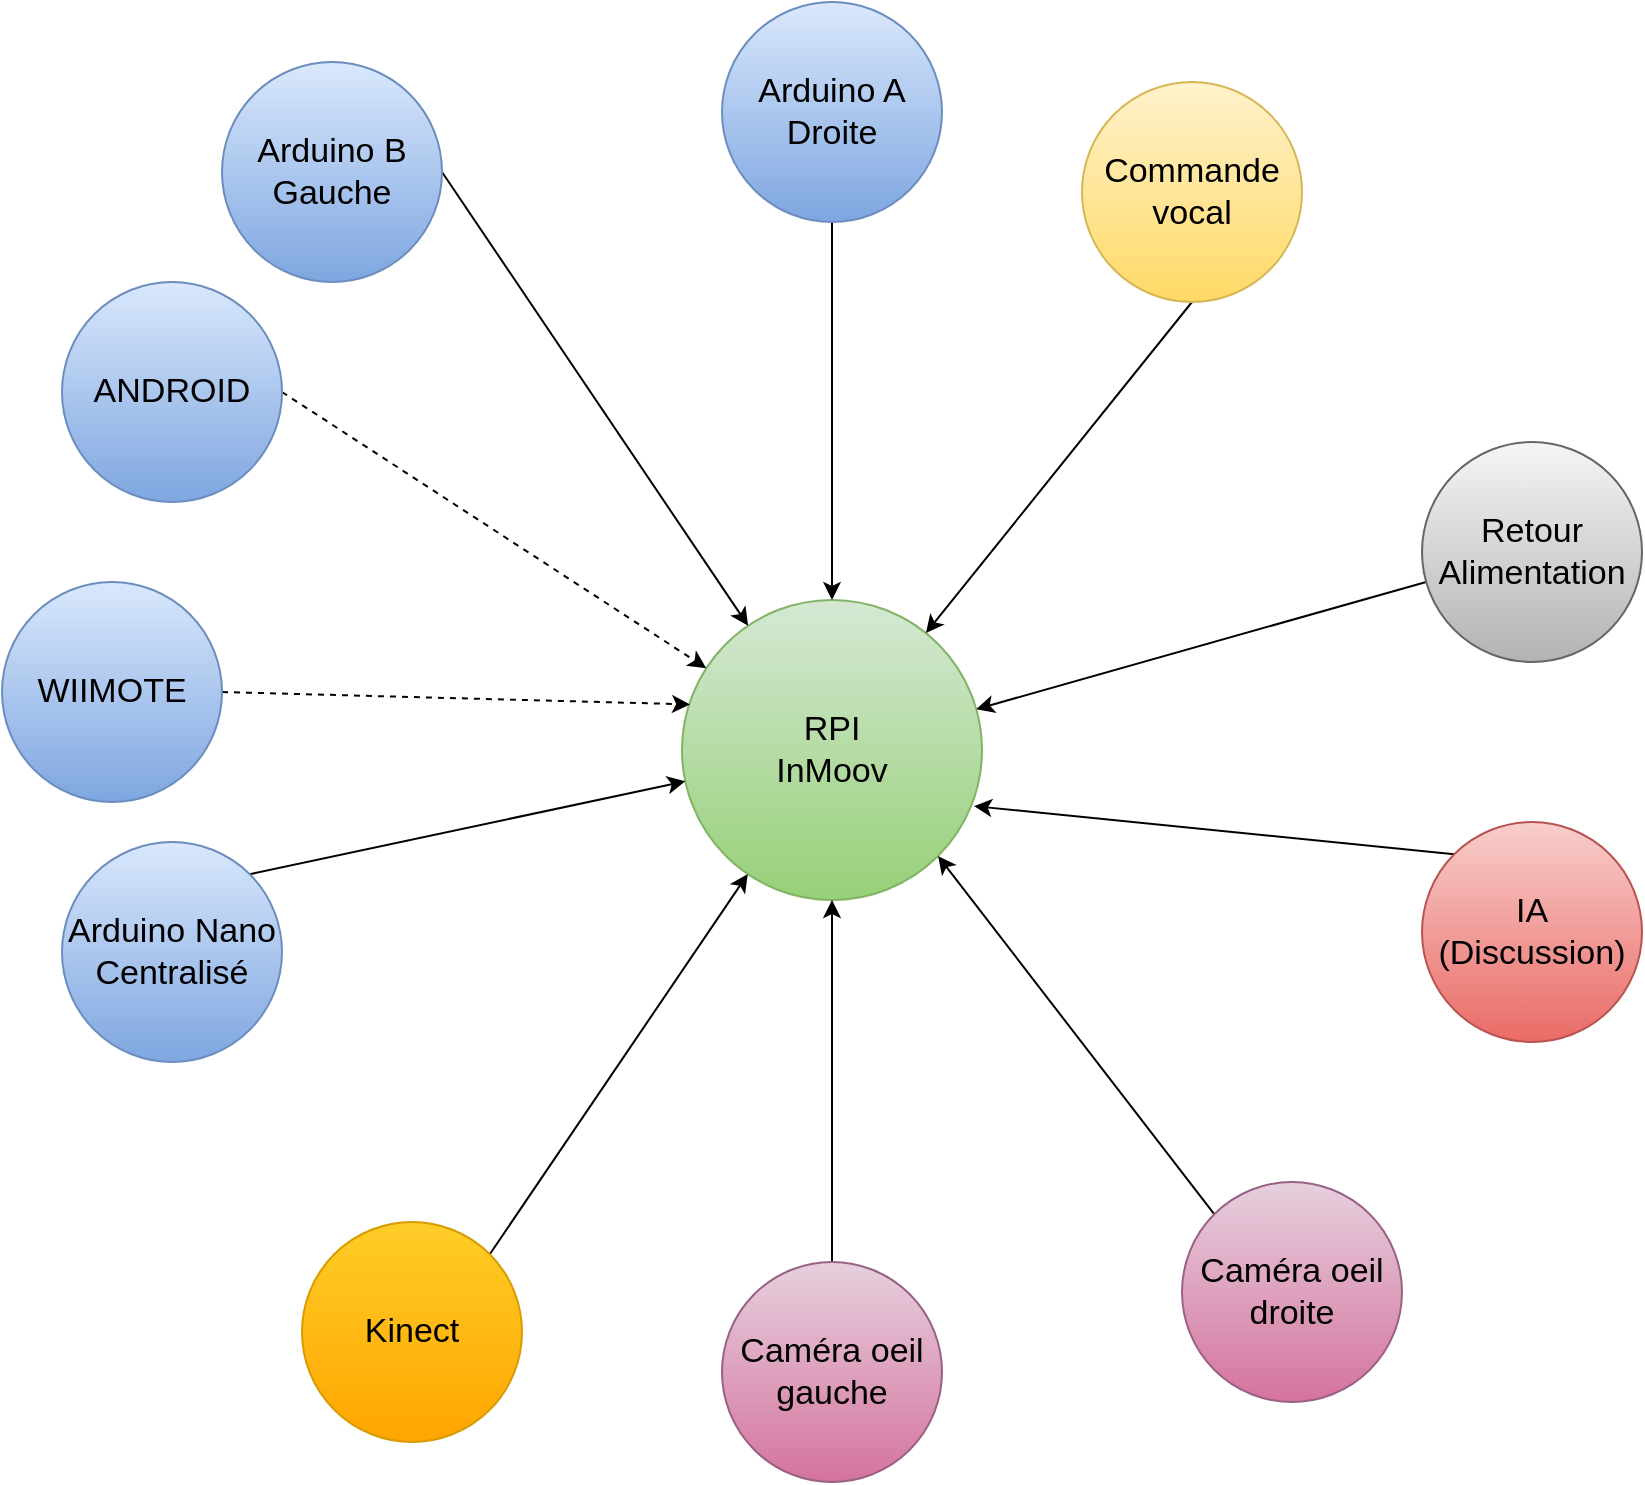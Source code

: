 <mxfile version="20.2.3" type="device" pages="4"><diagram id="ibZxHs7ojBc4s_Qjthed" name="Schéma système"><mxGraphModel dx="1038" dy="649" grid="1" gridSize="10" guides="1" tooltips="1" connect="1" arrows="1" fold="1" page="1" pageScale="1" pageWidth="1169" pageHeight="827" math="0" shadow="0"><root><mxCell id="0"/><mxCell id="1" parent="0"/><mxCell id="Upqaq3lw0--DMwWXilUe-1" value="&lt;font style=&quot;font-size: 17px&quot;&gt;RPI &lt;br&gt;InMoov&lt;/font&gt;" style="ellipse;whiteSpace=wrap;html=1;aspect=fixed;flipH=1;fillColor=#d5e8d4;strokeColor=#82b366;gradientColor=#97d077;" parent="1" vertex="1"><mxGeometry x="510" y="339" width="150" height="150" as="geometry"/></mxCell><mxCell id="Upqaq3lw0--DMwWXilUe-16" style="edgeStyle=none;rounded=0;orthogonalLoop=1;jettySize=auto;html=1;exitX=1;exitY=0;exitDx=0;exitDy=0;fontSize=17;" parent="1" source="Upqaq3lw0--DMwWXilUe-4" target="Upqaq3lw0--DMwWXilUe-1" edge="1"><mxGeometry relative="1" as="geometry"/></mxCell><mxCell id="Upqaq3lw0--DMwWXilUe-4" value="Arduino Nano&lt;br&gt;Centralisé" style="ellipse;whiteSpace=wrap;html=1;aspect=fixed;fontSize=17;fillColor=#dae8fc;gradientColor=#7ea6e0;strokeColor=#6c8ebf;" parent="1" vertex="1"><mxGeometry x="200" y="460" width="110" height="110" as="geometry"/></mxCell><mxCell id="Upqaq3lw0--DMwWXilUe-18" style="edgeStyle=none;rounded=0;orthogonalLoop=1;jettySize=auto;html=1;exitX=0.5;exitY=1;exitDx=0;exitDy=0;fontSize=17;" parent="1" source="Upqaq3lw0--DMwWXilUe-5" target="Upqaq3lw0--DMwWXilUe-1" edge="1"><mxGeometry relative="1" as="geometry"/></mxCell><mxCell id="Upqaq3lw0--DMwWXilUe-5" value="Arduino A&lt;br&gt;Droite" style="ellipse;whiteSpace=wrap;html=1;aspect=fixed;fontSize=17;fillColor=#dae8fc;gradientColor=#7ea6e0;strokeColor=#6c8ebf;" parent="1" vertex="1"><mxGeometry x="530" y="40" width="110" height="110" as="geometry"/></mxCell><mxCell id="Upqaq3lw0--DMwWXilUe-17" style="edgeStyle=none;rounded=0;orthogonalLoop=1;jettySize=auto;html=1;exitX=1;exitY=0.5;exitDx=0;exitDy=0;fontSize=17;" parent="1" source="Upqaq3lw0--DMwWXilUe-6" target="Upqaq3lw0--DMwWXilUe-1" edge="1"><mxGeometry relative="1" as="geometry"/></mxCell><mxCell id="Upqaq3lw0--DMwWXilUe-6" value="Arduino B&lt;br&gt;Gauche" style="ellipse;whiteSpace=wrap;html=1;aspect=fixed;fontSize=17;fillColor=#dae8fc;gradientColor=#7ea6e0;strokeColor=#6c8ebf;" parent="1" vertex="1"><mxGeometry x="280" y="70" width="110" height="110" as="geometry"/></mxCell><mxCell id="Upqaq3lw0--DMwWXilUe-15" style="edgeStyle=none;rounded=0;orthogonalLoop=1;jettySize=auto;html=1;exitX=1;exitY=0;exitDx=0;exitDy=0;fontSize=17;" parent="1" source="Upqaq3lw0--DMwWXilUe-7" target="Upqaq3lw0--DMwWXilUe-1" edge="1"><mxGeometry relative="1" as="geometry"/></mxCell><mxCell id="Upqaq3lw0--DMwWXilUe-7" value="Kinect" style="ellipse;whiteSpace=wrap;html=1;aspect=fixed;fontSize=17;fillColor=#ffcd28;gradientColor=#ffa500;strokeColor=#d79b00;" parent="1" vertex="1"><mxGeometry x="320" y="650" width="110" height="110" as="geometry"/></mxCell><mxCell id="Upqaq3lw0--DMwWXilUe-14" style="edgeStyle=none;rounded=0;orthogonalLoop=1;jettySize=auto;html=1;exitX=0.5;exitY=0;exitDx=0;exitDy=0;entryX=0.5;entryY=1;entryDx=0;entryDy=0;fontSize=17;" parent="1" source="Upqaq3lw0--DMwWXilUe-8" target="Upqaq3lw0--DMwWXilUe-1" edge="1"><mxGeometry relative="1" as="geometry"/></mxCell><mxCell id="Upqaq3lw0--DMwWXilUe-8" value="Caméra oeil&lt;br&gt;gauche" style="ellipse;whiteSpace=wrap;html=1;aspect=fixed;fontSize=17;fillColor=#e6d0de;gradientColor=#d5739d;strokeColor=#996185;" parent="1" vertex="1"><mxGeometry x="530" y="670" width="110" height="110" as="geometry"/></mxCell><mxCell id="Upqaq3lw0--DMwWXilUe-13" style="edgeStyle=none;rounded=0;orthogonalLoop=1;jettySize=auto;html=1;exitX=0;exitY=0;exitDx=0;exitDy=0;entryX=1;entryY=1;entryDx=0;entryDy=0;fontSize=17;" parent="1" source="Upqaq3lw0--DMwWXilUe-9" target="Upqaq3lw0--DMwWXilUe-1" edge="1"><mxGeometry relative="1" as="geometry"/></mxCell><mxCell id="Upqaq3lw0--DMwWXilUe-9" value="Caméra oeil&lt;br&gt;droite" style="ellipse;whiteSpace=wrap;html=1;aspect=fixed;fontSize=17;fillColor=#e6d0de;gradientColor=#d5739d;strokeColor=#996185;" parent="1" vertex="1"><mxGeometry x="760" y="630" width="110" height="110" as="geometry"/></mxCell><mxCell id="Upqaq3lw0--DMwWXilUe-12" style="rounded=0;orthogonalLoop=1;jettySize=auto;html=1;exitX=0;exitY=0;exitDx=0;exitDy=0;entryX=0.027;entryY=0.687;entryDx=0;entryDy=0;fontSize=17;entryPerimeter=0;" parent="1" source="Upqaq3lw0--DMwWXilUe-10" target="Upqaq3lw0--DMwWXilUe-1" edge="1"><mxGeometry relative="1" as="geometry"/></mxCell><mxCell id="Upqaq3lw0--DMwWXilUe-10" value="IA&lt;br&gt;(Discussion)" style="ellipse;whiteSpace=wrap;html=1;aspect=fixed;fontSize=17;fillColor=#f8cecc;gradientColor=#ea6b66;strokeColor=#b85450;" parent="1" vertex="1"><mxGeometry x="880" y="450" width="110" height="110" as="geometry"/></mxCell><mxCell id="Upqaq3lw0--DMwWXilUe-20" style="edgeStyle=none;rounded=0;orthogonalLoop=1;jettySize=auto;html=1;fontSize=17;" parent="1" source="Upqaq3lw0--DMwWXilUe-19" target="Upqaq3lw0--DMwWXilUe-1" edge="1"><mxGeometry relative="1" as="geometry"><mxPoint x="810" y="405" as="targetPoint"/></mxGeometry></mxCell><mxCell id="Upqaq3lw0--DMwWXilUe-19" value="Retour&lt;br&gt;Alimentation" style="ellipse;whiteSpace=wrap;html=1;aspect=fixed;fontSize=17;fillColor=#f5f5f5;gradientColor=#b3b3b3;strokeColor=#666666;" parent="1" vertex="1"><mxGeometry x="880" y="260" width="110" height="110" as="geometry"/></mxCell><mxCell id="Upqaq3lw0--DMwWXilUe-22" style="edgeStyle=none;rounded=0;orthogonalLoop=1;jettySize=auto;html=1;exitX=0.5;exitY=1;exitDx=0;exitDy=0;fontSize=17;" parent="1" source="Upqaq3lw0--DMwWXilUe-21" target="Upqaq3lw0--DMwWXilUe-1" edge="1"><mxGeometry relative="1" as="geometry"/></mxCell><mxCell id="Upqaq3lw0--DMwWXilUe-21" value="Commande&lt;br&gt;vocal" style="ellipse;whiteSpace=wrap;html=1;aspect=fixed;fontSize=17;fillColor=#fff2cc;gradientColor=#ffd966;strokeColor=#d6b656;" parent="1" vertex="1"><mxGeometry x="710" y="80" width="110" height="110" as="geometry"/></mxCell><mxCell id="4bY-SOwthuY_CgU_xgpc-2" style="edgeStyle=none;rounded=0;orthogonalLoop=1;jettySize=auto;html=1;exitX=1;exitY=0.5;exitDx=0;exitDy=0;fontSize=17;strokeColor=#000000;strokeWidth=1;dashed=1;" parent="1" source="4bY-SOwthuY_CgU_xgpc-1" target="Upqaq3lw0--DMwWXilUe-1" edge="1"><mxGeometry relative="1" as="geometry"/></mxCell><mxCell id="4bY-SOwthuY_CgU_xgpc-1" value="ANDROID" style="ellipse;whiteSpace=wrap;html=1;aspect=fixed;fontSize=17;fillColor=#dae8fc;gradientColor=#7ea6e0;strokeColor=#6c8ebf;" parent="1" vertex="1"><mxGeometry x="200" y="180" width="110" height="110" as="geometry"/></mxCell><mxCell id="61VMTY0X0Tf9KmsIBtwA-2" style="rounded=0;orthogonalLoop=1;jettySize=auto;html=1;exitX=1;exitY=0.5;exitDx=0;exitDy=0;entryX=0.973;entryY=0.348;entryDx=0;entryDy=0;entryPerimeter=0;strokeColor=default;dashed=1;" edge="1" parent="1" source="61VMTY0X0Tf9KmsIBtwA-1" target="Upqaq3lw0--DMwWXilUe-1"><mxGeometry relative="1" as="geometry"/></mxCell><mxCell id="61VMTY0X0Tf9KmsIBtwA-1" value="WIIMOTE" style="ellipse;whiteSpace=wrap;html=1;aspect=fixed;fontSize=17;fillColor=#dae8fc;gradientColor=#7ea6e0;strokeColor=#6c8ebf;" vertex="1" parent="1"><mxGeometry x="170" y="330" width="110" height="110" as="geometry"/></mxCell></root></mxGraphModel></diagram><diagram id="sDyMtCLmXJgfXbQkWbp2" name="Schéma connection physique"><mxGraphModel dx="1038" dy="649" grid="1" gridSize="10" guides="1" tooltips="1" connect="1" arrows="1" fold="1" page="1" pageScale="1" pageWidth="1169" pageHeight="827" math="0" shadow="0"><root><mxCell id="EB2rYuGlOpdFywY-pVdR-0"/><mxCell id="EB2rYuGlOpdFywY-pVdR-1" parent="EB2rYuGlOpdFywY-pVdR-0"/><mxCell id="I_1E0yDih5D2-y666h1C-2" value="" style="rounded=1;whiteSpace=wrap;html=1;fontSize=12;fillColor=none;" parent="EB2rYuGlOpdFywY-pVdR-1" vertex="1"><mxGeometry x="950" y="560" width="190" height="240" as="geometry"/></mxCell><mxCell id="Msr16gke0EmQxXAT3XcU-0" value="RPI" style="rounded=1;whiteSpace=wrap;html=1;fontSize=17;fillColor=#d5e8d4;gradientColor=#97d077;strokeColor=#82b366;" parent="EB2rYuGlOpdFywY-pVdR-1" vertex="1"><mxGeometry x="730" y="40" width="275" height="140" as="geometry"/></mxCell><mxCell id="zve5XEj9X8f2r-OjcONm-4" style="edgeStyle=orthogonalEdgeStyle;rounded=1;orthogonalLoop=1;jettySize=auto;html=1;exitX=1;exitY=0.5;exitDx=0;exitDy=0;entryX=-0.002;entryY=0.325;entryDx=0;entryDy=0;entryPerimeter=0;fontSize=17;strokeWidth=3;strokeColor=#3282EC;" parent="EB2rYuGlOpdFywY-pVdR-1" source="zve5XEj9X8f2r-OjcONm-0" target="Msr16gke0EmQxXAT3XcU-0" edge="1"><mxGeometry relative="1" as="geometry"><Array as="points"><mxPoint x="360" y="455"/><mxPoint x="360" y="86"/></Array></mxGeometry></mxCell><mxCell id="zve5XEj9X8f2r-OjcONm-0" value="Caméra oeil&lt;br&gt;gauche" style="ellipse;whiteSpace=wrap;html=1;aspect=fixed;fontSize=17;fillColor=#e6d0de;gradientColor=#d5739d;strokeColor=#996185;" parent="EB2rYuGlOpdFywY-pVdR-1" vertex="1"><mxGeometry x="20" y="400" width="110" height="110" as="geometry"/></mxCell><mxCell id="zve5XEj9X8f2r-OjcONm-2" style="edgeStyle=orthogonalEdgeStyle;orthogonalLoop=1;jettySize=auto;html=1;exitX=1;exitY=0.5;exitDx=0;exitDy=0;fontSize=17;rounded=1;strokeWidth=3;strokeColor=#3282EC;" parent="EB2rYuGlOpdFywY-pVdR-1" source="zve5XEj9X8f2r-OjcONm-1" target="Msr16gke0EmQxXAT3XcU-0" edge="1"><mxGeometry relative="1" as="geometry"><Array as="points"><mxPoint x="310" y="275"/><mxPoint x="310" y="65"/></Array></mxGeometry></mxCell><mxCell id="zve5XEj9X8f2r-OjcONm-1" value="Caméra oeil&lt;br&gt;droite" style="ellipse;whiteSpace=wrap;html=1;aspect=fixed;fontSize=17;fillColor=#e6d0de;gradientColor=#d5739d;strokeColor=#996185;" parent="EB2rYuGlOpdFywY-pVdR-1" vertex="1"><mxGeometry x="20" y="220" width="110" height="110" as="geometry"/></mxCell><mxCell id="h16UPRBa2sznv2CPQyUE-4" style="edgeStyle=orthogonalEdgeStyle;rounded=1;orthogonalLoop=1;jettySize=auto;html=1;exitX=0.5;exitY=0;exitDx=0;exitDy=0;fontSize=17;strokeColor=#3282EC;strokeWidth=3;" parent="EB2rYuGlOpdFywY-pVdR-1" source="h16UPRBa2sznv2CPQyUE-0" target="Msr16gke0EmQxXAT3XcU-0" edge="1"><mxGeometry relative="1" as="geometry"/></mxCell><mxCell id="h16UPRBa2sznv2CPQyUE-0" value="Arduino Nano&lt;br&gt;Centralisé" style="ellipse;whiteSpace=wrap;html=1;aspect=fixed;fontSize=17;fillColor=#dae8fc;gradientColor=#7ea6e0;strokeColor=#6c8ebf;" parent="EB2rYuGlOpdFywY-pVdR-1" vertex="1"><mxGeometry x="812.5" y="430" width="110" height="110" as="geometry"/></mxCell><mxCell id="h16UPRBa2sznv2CPQyUE-3" style="rounded=1;orthogonalLoop=1;jettySize=auto;html=1;exitX=0.5;exitY=0;exitDx=0;exitDy=0;entryX=0.2;entryY=1;entryDx=0;entryDy=0;entryPerimeter=0;fontSize=17;strokeColor=#3282EC;strokeWidth=3;" parent="EB2rYuGlOpdFywY-pVdR-1" source="h16UPRBa2sznv2CPQyUE-1" target="Msr16gke0EmQxXAT3XcU-0" edge="1"><mxGeometry relative="1" as="geometry"/></mxCell><mxCell id="h16UPRBa2sznv2CPQyUE-1" value="Arduino A&lt;br&gt;Droite" style="ellipse;whiteSpace=wrap;html=1;aspect=fixed;fontSize=17;fillColor=#dae8fc;gradientColor=#7ea6e0;strokeColor=#6c8ebf;" parent="EB2rYuGlOpdFywY-pVdR-1" vertex="1"><mxGeometry x="730" y="300" width="110" height="110" as="geometry"/></mxCell><mxCell id="h16UPRBa2sznv2CPQyUE-5" style="rounded=1;orthogonalLoop=1;jettySize=auto;html=1;exitX=0.5;exitY=0;exitDx=0;exitDy=0;entryX=0.807;entryY=1.014;entryDx=0;entryDy=0;entryPerimeter=0;fontSize=17;strokeColor=#3282EC;strokeWidth=3;" parent="EB2rYuGlOpdFywY-pVdR-1" source="h16UPRBa2sznv2CPQyUE-2" target="Msr16gke0EmQxXAT3XcU-0" edge="1"><mxGeometry relative="1" as="geometry"/></mxCell><mxCell id="h16UPRBa2sznv2CPQyUE-2" value="Arduino B&lt;br&gt;Gauche" style="ellipse;whiteSpace=wrap;html=1;aspect=fixed;fontSize=17;fillColor=#dae8fc;gradientColor=#7ea6e0;strokeColor=#6c8ebf;" parent="EB2rYuGlOpdFywY-pVdR-1" vertex="1"><mxGeometry x="897" y="300" width="110" height="110" as="geometry"/></mxCell><mxCell id="4kfQDZOvZTWRRZUHUMyG-1" style="edgeStyle=orthogonalEdgeStyle;rounded=1;orthogonalLoop=1;jettySize=auto;html=1;exitX=1;exitY=0.5;exitDx=0;exitDy=0;entryX=0;entryY=0.5;entryDx=0;entryDy=0;fontSize=17;strokeColor=#3282EC;strokeWidth=3;" parent="EB2rYuGlOpdFywY-pVdR-1" source="4kfQDZOvZTWRRZUHUMyG-0" target="Msr16gke0EmQxXAT3XcU-0" edge="1"><mxGeometry relative="1" as="geometry"><Array as="points"><mxPoint x="540" y="325"/><mxPoint x="540" y="110"/></Array></mxGeometry></mxCell><mxCell id="4kfQDZOvZTWRRZUHUMyG-0" value="Kinect" style="ellipse;whiteSpace=wrap;html=1;aspect=fixed;fontSize=17;fillColor=#ffcd28;gradientColor=#ffa500;strokeColor=#d79b00;" parent="EB2rYuGlOpdFywY-pVdR-1" vertex="1"><mxGeometry x="390" y="270" width="110" height="110" as="geometry"/></mxCell><mxCell id="JUgF9wu1m-8iS8E-s1pg-0" value="&lt;font style=&quot;font-size: 12px&quot;&gt;IA&lt;br&gt;(Discussion)&lt;/font&gt;" style="ellipse;whiteSpace=wrap;html=1;aspect=fixed;fontSize=17;fillColor=#f8cecc;gradientColor=#ea6b66;strokeColor=#b85450;" parent="EB2rYuGlOpdFywY-pVdR-1" vertex="1"><mxGeometry x="937" y="110" width="70" height="70" as="geometry"/></mxCell><mxCell id="JUgF9wu1m-8iS8E-s1pg-1" value="&lt;font style=&quot;font-size: 12px&quot;&gt;Commande&lt;br&gt;vocal&lt;/font&gt;" style="ellipse;whiteSpace=wrap;html=1;aspect=fixed;fontSize=17;fillColor=#fff2cc;gradientColor=#ffd966;strokeColor=#d6b656;" parent="EB2rYuGlOpdFywY-pVdR-1" vertex="1"><mxGeometry x="935" y="40" width="70" height="70" as="geometry"/></mxCell><mxCell id="FRgY3Y5LjKMS0zy2gH3J-1" style="edgeStyle=orthogonalEdgeStyle;rounded=1;orthogonalLoop=1;jettySize=auto;html=1;exitX=1;exitY=0.5;exitDx=0;exitDy=0;fontSize=12;strokeColor=#66FF66;strokeWidth=3;" parent="EB2rYuGlOpdFywY-pVdR-1" source="FRgY3Y5LjKMS0zy2gH3J-0" edge="1"><mxGeometry relative="1" as="geometry"><mxPoint x="730" y="145" as="targetPoint"/><Array as="points"><mxPoint x="560" y="485"/><mxPoint x="560" y="145"/></Array></mxGeometry></mxCell><mxCell id="FRgY3Y5LjKMS0zy2gH3J-0" value="Retour&lt;br&gt;Alimentation" style="ellipse;whiteSpace=wrap;html=1;aspect=fixed;fontSize=17;fillColor=#f5f5f5;gradientColor=#b3b3b3;strokeColor=#666666;" parent="EB2rYuGlOpdFywY-pVdR-1" vertex="1"><mxGeometry x="390" y="430" width="110" height="110" as="geometry"/></mxCell><mxCell id="HoBdKSjfHnwuabcGT0OK-1" style="edgeStyle=orthogonalEdgeStyle;rounded=1;orthogonalLoop=1;jettySize=auto;html=1;exitX=0.5;exitY=0;exitDx=0;exitDy=0;fontSize=12;strokeColor=#FFC800;strokeWidth=3;dashed=1;" parent="EB2rYuGlOpdFywY-pVdR-1" source="HoBdKSjfHnwuabcGT0OK-0" edge="1"><mxGeometry relative="1" as="geometry"><mxPoint x="730" y="160" as="targetPoint"/><Array as="points"><mxPoint x="645" y="160"/></Array></mxGeometry></mxCell><mxCell id="HoBdKSjfHnwuabcGT0OK-0" value="ANDROID" style="ellipse;whiteSpace=wrap;html=1;aspect=fixed;fontSize=17;fillColor=#dae8fc;gradientColor=#7ea6e0;strokeColor=#6c8ebf;" parent="EB2rYuGlOpdFywY-pVdR-1" vertex="1"><mxGeometry x="590" y="570" width="110" height="110" as="geometry"/></mxCell><mxCell id="I_1E0yDih5D2-y666h1C-3" value="Wi-FI" style="ellipse;whiteSpace=wrap;html=1;aspect=fixed;rounded=1;fontSize=12;fillColor=#ffcd28;gradientColor=#ffa500;strokeColor=#d79b00;" parent="EB2rYuGlOpdFywY-pVdR-1" vertex="1"><mxGeometry x="730" y="40" width="70" height="70" as="geometry"/></mxCell><mxCell id="I_1E0yDih5D2-y666h1C-4" value="Traitement&lt;br&gt;Vision&lt;br&gt;(OpenCV)" style="ellipse;whiteSpace=wrap;html=1;aspect=fixed;rounded=1;fontSize=12;fillColor=#e6d0de;gradientColor=#d5739d;strokeColor=#996185;" parent="EB2rYuGlOpdFywY-pVdR-1" vertex="1"><mxGeometry x="730" y="110" width="70" height="70" as="geometry"/></mxCell><mxCell id="I_1E0yDih5D2-y666h1C-5" value="&lt;font style=&quot;font-size: 15px&quot;&gt;USB&lt;/font&gt;" style="text;html=1;strokeColor=none;fillColor=none;align=center;verticalAlign=middle;whiteSpace=wrap;rounded=0;fontSize=12;" parent="EB2rYuGlOpdFywY-pVdR-1" vertex="1"><mxGeometry x="1070" y="605" width="60" height="30" as="geometry"/></mxCell><mxCell id="I_1E0yDih5D2-y666h1C-6" value="&lt;font style=&quot;font-size: 14px&quot;&gt;Légende&lt;/font&gt;" style="text;html=1;strokeColor=none;fillColor=none;align=center;verticalAlign=middle;whiteSpace=wrap;rounded=0;fontSize=12;" parent="EB2rYuGlOpdFywY-pVdR-1" vertex="1"><mxGeometry x="1015" y="560" width="60" height="30" as="geometry"/></mxCell><mxCell id="I_1E0yDih5D2-y666h1C-7" style="rounded=0;orthogonalLoop=1;jettySize=auto;html=1;entryX=0;entryY=0.5;entryDx=0;entryDy=0;fontSize=17;strokeColor=#3282EC;strokeWidth=3;" parent="EB2rYuGlOpdFywY-pVdR-1" edge="1"><mxGeometry relative="1" as="geometry"><mxPoint x="955" y="620" as="sourcePoint"/><mxPoint x="1015" y="620" as="targetPoint"/></mxGeometry></mxCell><mxCell id="Gxq0mZNvSi0zCzaZj1Q4-0" style="rounded=0;orthogonalLoop=1;jettySize=auto;html=1;entryX=0;entryY=0.5;entryDx=0;entryDy=0;fontSize=17;strokeColor=#66FF66;strokeWidth=3;" parent="EB2rYuGlOpdFywY-pVdR-1" edge="1"><mxGeometry relative="1" as="geometry"><mxPoint x="955" y="660" as="sourcePoint"/><mxPoint x="1015" y="660" as="targetPoint"/></mxGeometry></mxCell><mxCell id="Gxq0mZNvSi0zCzaZj1Q4-1" value="&lt;font style=&quot;font-size: 15px&quot;&gt;GPIO&lt;/font&gt;" style="text;html=1;strokeColor=none;fillColor=none;align=center;verticalAlign=middle;whiteSpace=wrap;rounded=0;fontSize=12;" parent="EB2rYuGlOpdFywY-pVdR-1" vertex="1"><mxGeometry x="1070" y="646" width="60" height="30" as="geometry"/></mxCell><mxCell id="Gxq0mZNvSi0zCzaZj1Q4-2" style="rounded=0;orthogonalLoop=1;jettySize=auto;html=1;entryX=0;entryY=0.5;entryDx=0;entryDy=0;fontSize=17;strokeColor=#FFC800;strokeWidth=3;dashed=1;" parent="EB2rYuGlOpdFywY-pVdR-1" edge="1"><mxGeometry relative="1" as="geometry"><mxPoint x="955" y="700" as="sourcePoint"/><mxPoint x="1015" y="700" as="targetPoint"/></mxGeometry></mxCell><mxCell id="Gxq0mZNvSi0zCzaZj1Q4-4" value="&lt;font style=&quot;font-size: 15px&quot;&gt;WIFI&lt;/font&gt;" style="text;html=1;strokeColor=none;fillColor=none;align=center;verticalAlign=middle;whiteSpace=wrap;rounded=0;fontSize=12;" parent="EB2rYuGlOpdFywY-pVdR-1" vertex="1"><mxGeometry x="1070" y="685" width="60" height="30" as="geometry"/></mxCell><mxCell id="O70R0fFJ_u1RuQQi2LuF-0" value="F" style="text;html=1;strokeColor=none;fillColor=none;align=center;verticalAlign=middle;whiteSpace=wrap;rounded=0;fontSize=15;" parent="EB2rYuGlOpdFywY-pVdR-1" vertex="1"><mxGeometry x="852.5" y="510" width="30" height="30" as="geometry"/></mxCell><mxCell id="O70R0fFJ_u1RuQQi2LuF-1" value="F" style="text;html=1;strokeColor=none;fillColor=none;align=center;verticalAlign=middle;whiteSpace=wrap;rounded=0;fontSize=15;" parent="EB2rYuGlOpdFywY-pVdR-1" vertex="1"><mxGeometry x="770" y="380" width="30" height="30" as="geometry"/></mxCell><mxCell id="O70R0fFJ_u1RuQQi2LuF-2" value="F" style="text;html=1;strokeColor=none;fillColor=none;align=center;verticalAlign=middle;whiteSpace=wrap;rounded=0;fontSize=15;" parent="EB2rYuGlOpdFywY-pVdR-1" vertex="1"><mxGeometry x="937" y="380" width="30" height="30" as="geometry"/></mxCell><mxCell id="O70R0fFJ_u1RuQQi2LuF-4" value="F" style="text;html=1;strokeColor=none;fillColor=none;align=center;verticalAlign=middle;whiteSpace=wrap;rounded=0;fontSize=15;" parent="EB2rYuGlOpdFywY-pVdR-1" vertex="1"><mxGeometry x="950" y="720" width="30" height="30" as="geometry"/></mxCell><mxCell id="O70R0fFJ_u1RuQQi2LuF-5" value="L" style="text;html=1;strokeColor=none;fillColor=none;align=center;verticalAlign=middle;whiteSpace=wrap;rounded=0;fontSize=15;" parent="EB2rYuGlOpdFywY-pVdR-1" vertex="1"><mxGeometry x="950" y="750" width="30" height="30" as="geometry"/></mxCell><mxCell id="O70R0fFJ_u1RuQQi2LuF-6" value="&lt;span style=&quot;font-size: 15px&quot;&gt;FreeRTOS&lt;/span&gt;" style="text;html=1;strokeColor=none;fillColor=none;align=center;verticalAlign=middle;whiteSpace=wrap;rounded=0;fontSize=12;" parent="EB2rYuGlOpdFywY-pVdR-1" vertex="1"><mxGeometry x="1070" y="720" width="60" height="30" as="geometry"/></mxCell><mxCell id="O70R0fFJ_u1RuQQi2LuF-7" value="&lt;span style=&quot;font-size: 15px&quot;&gt;Linux&lt;br&gt;&lt;/span&gt;" style="text;html=1;strokeColor=none;fillColor=none;align=center;verticalAlign=middle;whiteSpace=wrap;rounded=0;fontSize=12;" parent="EB2rYuGlOpdFywY-pVdR-1" vertex="1"><mxGeometry x="1070" y="750" width="60" height="30" as="geometry"/></mxCell><mxCell id="JJLHG92OKekChDe1THKY-1" value="Bluetooth" style="ellipse;whiteSpace=wrap;html=1;aspect=fixed;rounded=1;fontSize=12;fillColor=#ffcd28;gradientColor=#ffa500;strokeColor=#d79b00;" vertex="1" parent="EB2rYuGlOpdFywY-pVdR-1"><mxGeometry x="800" y="40" width="70" height="70" as="geometry"/></mxCell></root></mxGraphModel></diagram><diagram id="BS9G7egqpHf6shioaf88" name="MAE Principal"><mxGraphModel dx="1038" dy="649" grid="1" gridSize="10" guides="1" tooltips="1" connect="1" arrows="1" fold="1" page="1" pageScale="1" pageWidth="1169" pageHeight="827" math="0" shadow="0"><root><mxCell id="8h7tH-_gXUg5T-RBI_Sz-0"/><mxCell id="8h7tH-_gXUg5T-RBI_Sz-1" parent="8h7tH-_gXUg5T-RBI_Sz-0"/><mxCell id="8h7tH-_gXUg5T-RBI_Sz-8" style="edgeStyle=none;curved=1;orthogonalLoop=1;jettySize=auto;html=1;exitX=0;exitY=0.5;exitDx=0;exitDy=0;entryX=0.5;entryY=0;entryDx=0;entryDy=0;strokeWidth=3;" parent="8h7tH-_gXUg5T-RBI_Sz-1" source="8h7tH-_gXUg5T-RBI_Sz-2" target="8h7tH-_gXUg5T-RBI_Sz-3" edge="1"><mxGeometry relative="1" as="geometry"><Array as="points"><mxPoint x="160" y="290"/></Array></mxGeometry></mxCell><mxCell id="8h7tH-_gXUg5T-RBI_Sz-10" style="edgeStyle=none;curved=1;orthogonalLoop=1;jettySize=auto;html=1;exitX=1;exitY=1;exitDx=0;exitDy=0;strokeWidth=3;entryX=0.226;entryY=0.057;entryDx=0;entryDy=0;entryPerimeter=0;" parent="8h7tH-_gXUg5T-RBI_Sz-1" source="8h7tH-_gXUg5T-RBI_Sz-2" target="8h7tH-_gXUg5T-RBI_Sz-4" edge="1"><mxGeometry relative="1" as="geometry"><mxPoint x="780" y="460" as="targetPoint"/><Array as="points"><mxPoint x="510" y="360"/></Array></mxGeometry></mxCell><mxCell id="8h7tH-_gXUg5T-RBI_Sz-19" value="" style="edgeStyle=none;curved=1;orthogonalLoop=1;jettySize=auto;html=1;fontSize=21;strokeWidth=3;exitX=0.594;exitY=1.02;exitDx=0;exitDy=0;exitPerimeter=0;entryX=0.642;entryY=0.029;entryDx=0;entryDy=0;entryPerimeter=0;" parent="8h7tH-_gXUg5T-RBI_Sz-1" source="8h7tH-_gXUg5T-RBI_Sz-2" target="8h7tH-_gXUg5T-RBI_Sz-17" edge="1"><mxGeometry relative="1" as="geometry"><Array as="points"><mxPoint x="430" y="300"/></Array></mxGeometry></mxCell><mxCell id="8h7tH-_gXUg5T-RBI_Sz-2" value="&lt;font style=&quot;font-size: 21px&quot;&gt;SHADOW&lt;/font&gt;" style="ellipse;whiteSpace=wrap;html=1;fillColor=#dae8fc;gradientColor=#7ea6e0;strokeColor=#6c8ebf;" parent="8h7tH-_gXUg5T-RBI_Sz-1" vertex="1"><mxGeometry x="300" y="100" width="180" height="150" as="geometry"/></mxCell><mxCell id="8h7tH-_gXUg5T-RBI_Sz-6" style="orthogonalLoop=1;jettySize=auto;html=1;exitX=1;exitY=1;exitDx=0;exitDy=0;entryX=0;entryY=1;entryDx=0;entryDy=0;curved=1;strokeWidth=3;" parent="8h7tH-_gXUg5T-RBI_Sz-1" source="8h7tH-_gXUg5T-RBI_Sz-3" target="8h7tH-_gXUg5T-RBI_Sz-4" edge="1"><mxGeometry relative="1" as="geometry"><Array as="points"><mxPoint x="400" y="640"/></Array></mxGeometry></mxCell><mxCell id="8h7tH-_gXUg5T-RBI_Sz-12" style="edgeStyle=none;curved=1;orthogonalLoop=1;jettySize=auto;html=1;exitX=0.788;exitY=0.064;exitDx=0;exitDy=0;entryX=0;entryY=1;entryDx=0;entryDy=0;strokeWidth=3;exitPerimeter=0;" parent="8h7tH-_gXUg5T-RBI_Sz-1" source="8h7tH-_gXUg5T-RBI_Sz-3" target="8h7tH-_gXUg5T-RBI_Sz-2" edge="1"><mxGeometry relative="1" as="geometry"><Array as="points"><mxPoint x="310" y="370"/></Array></mxGeometry></mxCell><mxCell id="8h7tH-_gXUg5T-RBI_Sz-21" style="edgeStyle=none;curved=1;orthogonalLoop=1;jettySize=auto;html=1;exitX=1;exitY=0;exitDx=0;exitDy=0;fontSize=21;strokeWidth=3;" parent="8h7tH-_gXUg5T-RBI_Sz-1" source="8h7tH-_gXUg5T-RBI_Sz-3" edge="1"><mxGeometry relative="1" as="geometry"><mxPoint x="300" y="450" as="targetPoint"/><Array as="points"><mxPoint x="230" y="460"/></Array></mxGeometry></mxCell><mxCell id="8h7tH-_gXUg5T-RBI_Sz-3" value="&lt;font style=&quot;font-size: 21px&quot;&gt;ANDROID&lt;/font&gt;" style="ellipse;whiteSpace=wrap;html=1;fillColor=#fff2cc;gradientColor=#ffd966;strokeColor=#d6b656;" parent="8h7tH-_gXUg5T-RBI_Sz-1" vertex="1"><mxGeometry x="30" y="490" width="170" height="140" as="geometry"/></mxCell><mxCell id="8h7tH-_gXUg5T-RBI_Sz-7" style="edgeStyle=none;curved=1;orthogonalLoop=1;jettySize=auto;html=1;exitX=0.5;exitY=0;exitDx=0;exitDy=0;entryX=1;entryY=0.5;entryDx=0;entryDy=0;strokeWidth=3;" parent="8h7tH-_gXUg5T-RBI_Sz-1" source="8h7tH-_gXUg5T-RBI_Sz-4" target="8h7tH-_gXUg5T-RBI_Sz-2" edge="1"><mxGeometry relative="1" as="geometry"><Array as="points"><mxPoint x="610" y="280"/></Array></mxGeometry></mxCell><mxCell id="8h7tH-_gXUg5T-RBI_Sz-9" style="edgeStyle=none;curved=1;orthogonalLoop=1;jettySize=auto;html=1;exitX=0;exitY=0.429;exitDx=0;exitDy=0;strokeWidth=3;entryX=1;entryY=0.5;entryDx=0;entryDy=0;exitPerimeter=0;" parent="8h7tH-_gXUg5T-RBI_Sz-1" source="8h7tH-_gXUg5T-RBI_Sz-4" target="8h7tH-_gXUg5T-RBI_Sz-3" edge="1"><mxGeometry relative="1" as="geometry"><Array as="points"><mxPoint x="410" y="500"/></Array></mxGeometry></mxCell><mxCell id="8h7tH-_gXUg5T-RBI_Sz-20" style="edgeStyle=none;curved=1;orthogonalLoop=1;jettySize=auto;html=1;exitX=0;exitY=0;exitDx=0;exitDy=0;fontSize=21;strokeWidth=3;entryX=1.005;entryY=0.621;entryDx=0;entryDy=0;entryPerimeter=0;" parent="8h7tH-_gXUg5T-RBI_Sz-1" source="8h7tH-_gXUg5T-RBI_Sz-4" target="8h7tH-_gXUg5T-RBI_Sz-17" edge="1"><mxGeometry relative="1" as="geometry"><Array as="points"><mxPoint x="550" y="460"/></Array></mxGeometry></mxCell><mxCell id="8h7tH-_gXUg5T-RBI_Sz-4" value="&lt;font style=&quot;font-size: 21px&quot;&gt;AUTO&lt;/font&gt;" style="ellipse;whiteSpace=wrap;html=1;fillColor=#d5e8d4;gradientColor=#97d077;strokeColor=#82b366;" parent="8h7tH-_gXUg5T-RBI_Sz-1" vertex="1"><mxGeometry x="560" y="500" width="190" height="140" as="geometry"/></mxCell><mxCell id="8h7tH-_gXUg5T-RBI_Sz-13" value="&lt;font style=&quot;font-size: 17px&quot;&gt;1&lt;/font&gt;" style="text;html=1;align=center;verticalAlign=middle;resizable=0;points=[];autosize=1;strokeColor=none;fillColor=none;fontSize=21;" parent="8h7tH-_gXUg5T-RBI_Sz-1" vertex="1"><mxGeometry x="155" y="290" width="20" height="30" as="geometry"/></mxCell><mxCell id="8h7tH-_gXUg5T-RBI_Sz-18" style="edgeStyle=none;curved=1;orthogonalLoop=1;jettySize=auto;html=1;exitX=0.468;exitY=1.014;exitDx=0;exitDy=0;fontSize=21;strokeWidth=3;entryX=1;entryY=0;entryDx=0;entryDy=0;exitPerimeter=0;" parent="8h7tH-_gXUg5T-RBI_Sz-1" source="8h7tH-_gXUg5T-RBI_Sz-15" target="8h7tH-_gXUg5T-RBI_Sz-4" edge="1"><mxGeometry relative="1" as="geometry"><Array as="points"><mxPoint x="900" y="350"/></Array></mxGeometry></mxCell><mxCell id="8h7tH-_gXUg5T-RBI_Sz-15" value="&lt;font style=&quot;font-size: 21px&quot;&gt;INIT&lt;/font&gt;" style="ellipse;whiteSpace=wrap;html=1;fillColor=#e6d0de;gradientColor=#d5739d;strokeColor=#996185;" parent="8h7tH-_gXUg5T-RBI_Sz-1" vertex="1"><mxGeometry x="800" y="20" width="190" height="140" as="geometry"/></mxCell><mxCell id="8h7tH-_gXUg5T-RBI_Sz-22" style="edgeStyle=none;curved=1;orthogonalLoop=1;jettySize=auto;html=1;exitX=0;exitY=1;exitDx=0;exitDy=0;entryX=0.959;entryY=0.3;entryDx=0;entryDy=0;entryPerimeter=0;fontSize=21;strokeWidth=3;" parent="8h7tH-_gXUg5T-RBI_Sz-1" source="8h7tH-_gXUg5T-RBI_Sz-17" target="8h7tH-_gXUg5T-RBI_Sz-3" edge="1"><mxGeometry relative="1" as="geometry"><Array as="points"><mxPoint x="270" y="520"/></Array></mxGeometry></mxCell><mxCell id="8h7tH-_gXUg5T-RBI_Sz-23" style="edgeStyle=none;curved=1;orthogonalLoop=1;jettySize=auto;html=1;exitX=0.321;exitY=0.036;exitDx=0;exitDy=0;fontSize=21;strokeWidth=3;exitPerimeter=0;entryX=0.378;entryY=1;entryDx=0;entryDy=0;entryPerimeter=0;" parent="8h7tH-_gXUg5T-RBI_Sz-1" source="8h7tH-_gXUg5T-RBI_Sz-17" target="8h7tH-_gXUg5T-RBI_Sz-2" edge="1"><mxGeometry relative="1" as="geometry"><Array as="points"><mxPoint x="351" y="300"/></Array></mxGeometry></mxCell><mxCell id="8h7tH-_gXUg5T-RBI_Sz-24" style="edgeStyle=none;curved=1;orthogonalLoop=1;jettySize=auto;html=1;exitX=0.958;exitY=0.736;exitDx=0;exitDy=0;entryX=0.053;entryY=0.236;entryDx=0;entryDy=0;entryPerimeter=0;fontSize=21;strokeWidth=3;exitPerimeter=0;" parent="8h7tH-_gXUg5T-RBI_Sz-1" source="8h7tH-_gXUg5T-RBI_Sz-17" target="8h7tH-_gXUg5T-RBI_Sz-4" edge="1"><mxGeometry relative="1" as="geometry"><Array as="points"><mxPoint x="500" y="510"/></Array></mxGeometry></mxCell><mxCell id="8h7tH-_gXUg5T-RBI_Sz-17" value="&lt;font style=&quot;font-size: 21px&quot;&gt;IDLE&lt;/font&gt;" style="ellipse;whiteSpace=wrap;html=1;fillColor=#f8cecc;gradientColor=#ea6b66;strokeColor=#b85450;" parent="8h7tH-_gXUg5T-RBI_Sz-1" vertex="1"><mxGeometry x="290" y="360" width="190" height="140" as="geometry"/></mxCell><mxCell id="8h7tH-_gXUg5T-RBI_Sz-25" value="2" style="text;html=1;align=center;verticalAlign=middle;resizable=0;points=[];autosize=1;strokeColor=none;fillColor=none;fontSize=17;" parent="8h7tH-_gXUg5T-RBI_Sz-1" vertex="1"><mxGeometry x="255" y="350" width="20" height="30" as="geometry"/></mxCell><mxCell id="8h7tH-_gXUg5T-RBI_Sz-30" value="5" style="text;html=1;strokeColor=none;fillColor=none;align=center;verticalAlign=middle;whiteSpace=wrap;rounded=0;fontSize=17;" parent="8h7tH-_gXUg5T-RBI_Sz-1" vertex="1"><mxGeometry x="580" y="290" width="60" height="30" as="geometry"/></mxCell><mxCell id="8h7tH-_gXUg5T-RBI_Sz-31" value="6" style="text;html=1;strokeColor=none;fillColor=none;align=center;verticalAlign=middle;whiteSpace=wrap;rounded=0;fontSize=17;" parent="8h7tH-_gXUg5T-RBI_Sz-1" vertex="1"><mxGeometry x="470" y="350" width="60" height="30" as="geometry"/></mxCell><mxCell id="8h7tH-_gXUg5T-RBI_Sz-32" value="11" style="text;html=1;strokeColor=none;fillColor=none;align=center;verticalAlign=middle;whiteSpace=wrap;rounded=0;fontSize=17;" parent="8h7tH-_gXUg5T-RBI_Sz-1" vertex="1"><mxGeometry x="470" y="500" width="60" height="30" as="geometry"/></mxCell><mxCell id="8h7tH-_gXUg5T-RBI_Sz-33" value="12" style="text;html=1;strokeColor=none;fillColor=none;align=center;verticalAlign=middle;whiteSpace=wrap;rounded=0;fontSize=17;" parent="8h7tH-_gXUg5T-RBI_Sz-1" vertex="1"><mxGeometry x="490" y="460" width="60" height="30" as="geometry"/></mxCell><mxCell id="8h7tH-_gXUg5T-RBI_Sz-34" value="4" style="text;html=1;strokeColor=none;fillColor=none;align=center;verticalAlign=middle;whiteSpace=wrap;rounded=0;fontSize=17;" parent="8h7tH-_gXUg5T-RBI_Sz-1" vertex="1"><mxGeometry x="360" y="530" width="60" height="30" as="geometry"/></mxCell><mxCell id="8h7tH-_gXUg5T-RBI_Sz-35" value="3" style="text;html=1;strokeColor=none;fillColor=none;align=center;verticalAlign=middle;whiteSpace=wrap;rounded=0;fontSize=17;" parent="8h7tH-_gXUg5T-RBI_Sz-1" vertex="1"><mxGeometry x="370" y="630" width="60" height="30" as="geometry"/></mxCell><mxCell id="8h7tH-_gXUg5T-RBI_Sz-38" value="9" style="text;html=1;strokeColor=none;fillColor=none;align=center;verticalAlign=middle;whiteSpace=wrap;rounded=0;fontSize=17;" parent="8h7tH-_gXUg5T-RBI_Sz-1" vertex="1"><mxGeometry x="235" y="430" width="60" height="30" as="geometry"/></mxCell><mxCell id="8h7tH-_gXUg5T-RBI_Sz-39" value="10" style="text;html=1;strokeColor=none;fillColor=none;align=center;verticalAlign=middle;whiteSpace=wrap;rounded=0;fontSize=17;" parent="8h7tH-_gXUg5T-RBI_Sz-1" vertex="1"><mxGeometry x="220" y="490" width="60" height="30" as="geometry"/></mxCell><mxCell id="8h7tH-_gXUg5T-RBI_Sz-40" value="7" style="text;html=1;strokeColor=none;fillColor=none;align=center;verticalAlign=middle;whiteSpace=wrap;rounded=0;fontSize=17;rotation=0;" parent="8h7tH-_gXUg5T-RBI_Sz-1" vertex="1"><mxGeometry x="310" y="330" width="60" height="30" as="geometry"/></mxCell><mxCell id="8h7tH-_gXUg5T-RBI_Sz-41" value="8" style="text;html=1;strokeColor=none;fillColor=none;align=center;verticalAlign=middle;whiteSpace=wrap;rounded=0;fontSize=17;" parent="8h7tH-_gXUg5T-RBI_Sz-1" vertex="1"><mxGeometry x="380" y="290" width="60" height="30" as="geometry"/></mxCell><mxCell id="8h7tH-_gXUg5T-RBI_Sz-42" value="13" style="text;html=1;strokeColor=none;fillColor=none;align=center;verticalAlign=middle;whiteSpace=wrap;rounded=0;fontSize=17;" parent="8h7tH-_gXUg5T-RBI_Sz-1" vertex="1"><mxGeometry x="820" y="290" width="60" height="30" as="geometry"/></mxCell></root></mxGraphModel></diagram><diagram id="nhS2cRyju_fnEcPRfJzs" name="Code Arduino Nano"><mxGraphModel dx="1038" dy="649" grid="1" gridSize="10" guides="1" tooltips="1" connect="1" arrows="1" fold="1" page="1" pageScale="1" pageWidth="1169" pageHeight="827" math="0" shadow="0"><root><mxCell id="OmUhMDbHxp_N756HT5wb-0"/><mxCell id="OmUhMDbHxp_N756HT5wb-1" parent="OmUhMDbHxp_N756HT5wb-0"/><mxCell id="OmUhMDbHxp_N756HT5wb-2" value="&lt;font style=&quot;font-size: 16px&quot;&gt;Arduino Nano (Free RTOS)&lt;/font&gt;" style="text;html=1;strokeColor=none;fillColor=none;align=center;verticalAlign=middle;whiteSpace=wrap;rounded=0;" parent="OmUhMDbHxp_N756HT5wb-1" vertex="1"><mxGeometry x="482" y="10" width="205" height="30" as="geometry"/></mxCell><mxCell id="OmUhMDbHxp_N756HT5wb-15" value="" style="rounded=1;whiteSpace=wrap;html=1;fontSize=13;fillColor=none;" parent="OmUhMDbHxp_N756HT5wb-1" vertex="1"><mxGeometry x="880" y="10" width="260" height="200" as="geometry"/></mxCell><mxCell id="OmUhMDbHxp_N756HT5wb-16" value="Légende" style="text;html=1;strokeColor=none;fillColor=none;align=center;verticalAlign=middle;whiteSpace=wrap;rounded=0;fontSize=13;" parent="OmUhMDbHxp_N756HT5wb-1" vertex="1"><mxGeometry x="980" y="10" width="60" height="30" as="geometry"/></mxCell><mxCell id="SxS87Wl9rxtaHwe29Hzz-16" style="edgeStyle=orthogonalEdgeStyle;rounded=1;orthogonalLoop=1;jettySize=auto;html=1;exitX=1;exitY=0.5;exitDx=0;exitDy=0;entryX=0.5;entryY=0;entryDx=0;entryDy=0;fontFamily=Helvetica;fontSize=16;startArrow=classic;startFill=1;strokeWidth=4;" parent="OmUhMDbHxp_N756HT5wb-1" source="SxS87Wl9rxtaHwe29Hzz-0" target="SxS87Wl9rxtaHwe29Hzz-1" edge="1"><mxGeometry relative="1" as="geometry"/></mxCell><mxCell id="SxS87Wl9rxtaHwe29Hzz-17" style="edgeStyle=orthogonalEdgeStyle;rounded=1;orthogonalLoop=1;jettySize=auto;html=1;exitX=0;exitY=0.5;exitDx=0;exitDy=0;entryX=0.5;entryY=0;entryDx=0;entryDy=0;fontFamily=Helvetica;fontSize=16;fillColor=#1ba1e2;strokeColor=#FF0000;strokeWidth=3;" parent="OmUhMDbHxp_N756HT5wb-1" source="SxS87Wl9rxtaHwe29Hzz-0" target="SxS87Wl9rxtaHwe29Hzz-11" edge="1"><mxGeometry relative="1" as="geometry"/></mxCell><mxCell id="SxS87Wl9rxtaHwe29Hzz-0" value="Traitement commande&lt;br&gt;&amp;nbsp;et réponse RS" style="ellipse;whiteSpace=wrap;html=1;fillColor=#d5e8d4;gradientColor=#97d077;strokeColor=#82b366;" parent="OmUhMDbHxp_N756HT5wb-1" vertex="1"><mxGeometry x="440" y="110" width="210" height="150" as="geometry"/></mxCell><mxCell id="SxS87Wl9rxtaHwe29Hzz-1" value="&lt;p style=&quot;font-size: 16px&quot;&gt;Fonction de traitment du&lt;br&gt;NeoPixel&amp;nbsp;&lt;/p&gt;" style="ellipse;whiteSpace=wrap;html=1;fillColor=#dae8fc;gradientColor=#7ea6e0;strokeColor=#6c8ebf;" parent="OmUhMDbHxp_N756HT5wb-1" vertex="1"><mxGeometry x="720" y="339" width="210" height="161" as="geometry"/></mxCell><mxCell id="SxS87Wl9rxtaHwe29Hzz-6" value="" style="group" parent="OmUhMDbHxp_N756HT5wb-1" vertex="1" connectable="0"><mxGeometry x="1005" y="399" width="40" height="40" as="geometry"/></mxCell><mxCell id="SxS87Wl9rxtaHwe29Hzz-7" value="" style="group" parent="SxS87Wl9rxtaHwe29Hzz-6" vertex="1" connectable="0"><mxGeometry width="40" height="40" as="geometry"/></mxCell><mxCell id="SxS87Wl9rxtaHwe29Hzz-4" value="" style="ellipse;whiteSpace=wrap;html=1;aspect=fixed;fontFamily=Helvetica;fontSize=16;" parent="SxS87Wl9rxtaHwe29Hzz-7" vertex="1"><mxGeometry width="40" height="40" as="geometry"/></mxCell><mxCell id="SxS87Wl9rxtaHwe29Hzz-3" value="" style="verticalLabelPosition=bottom;shadow=0;dashed=0;align=center;html=1;verticalAlign=top;shape=mxgraph.electrical.opto_electronics.led_2;pointerEvents=1;fontFamily=Helvetica;fontSize=16;fillColor=#fff2cc;gradientColor=#ffd966;strokeColor=#d6b656;" parent="SxS87Wl9rxtaHwe29Hzz-7" vertex="1"><mxGeometry y="4" width="40" height="30" as="geometry"/></mxCell><mxCell id="SxS87Wl9rxtaHwe29Hzz-8" value="" style="endArrow=classic;html=1;rounded=0;fontFamily=Helvetica;fontSize=16;entryX=0;entryY=0.57;entryDx=0;entryDy=0;entryPerimeter=0;exitX=1;exitY=0.5;exitDx=0;exitDy=0;" parent="OmUhMDbHxp_N756HT5wb-1" source="SxS87Wl9rxtaHwe29Hzz-1" target="SxS87Wl9rxtaHwe29Hzz-3" edge="1"><mxGeometry width="50" height="50" relative="1" as="geometry"><mxPoint x="830" y="430" as="sourcePoint"/><mxPoint x="880" y="380" as="targetPoint"/></mxGeometry></mxCell><mxCell id="SxS87Wl9rxtaHwe29Hzz-9" value="Nb Leds[max 15]" style="text;html=1;strokeColor=none;fillColor=none;align=center;verticalAlign=middle;whiteSpace=wrap;rounded=0;fontFamily=Helvetica;fontSize=16;" parent="OmUhMDbHxp_N756HT5wb-1" vertex="1"><mxGeometry x="950" y="445" width="140" height="30" as="geometry"/></mxCell><mxCell id="SxS87Wl9rxtaHwe29Hzz-11" value="Gestion et traitement &lt;br style=&quot;font-size: 16px&quot;&gt;vocal&lt;br&gt;Traitement du signal" style="ellipse;whiteSpace=wrap;html=1;fontSize=16;fillColor=#f8cecc;gradientColor=#ea6b66;strokeColor=#b85450;" parent="OmUhMDbHxp_N756HT5wb-1" vertex="1"><mxGeometry x="170" y="339" width="210" height="161" as="geometry"/></mxCell><mxCell id="SxS87Wl9rxtaHwe29Hzz-12" value="" style="endArrow=classic;html=1;rounded=0;fontFamily=Helvetica;fontSize=16;entryX=0;entryY=0.5;entryDx=0;entryDy=0;exitX=1;exitY=0.5;exitDx=0;exitDy=0;" parent="OmUhMDbHxp_N756HT5wb-1" source="SxS87Wl9rxtaHwe29Hzz-13" target="SxS87Wl9rxtaHwe29Hzz-11" edge="1"><mxGeometry width="50" height="50" relative="1" as="geometry"><mxPoint x="120" y="414" as="sourcePoint"/><mxPoint x="250" y="200" as="targetPoint"/></mxGeometry></mxCell><mxCell id="SxS87Wl9rxtaHwe29Hzz-13" value="A3" style="text;html=1;strokeColor=none;fillColor=none;align=center;verticalAlign=middle;whiteSpace=wrap;rounded=0;fontFamily=Helvetica;fontSize=16;" parent="OmUhMDbHxp_N756HT5wb-1" vertex="1"><mxGeometry x="70" y="404" width="60" height="30" as="geometry"/></mxCell><mxCell id="SxS87Wl9rxtaHwe29Hzz-14" value="" style="endArrow=classic;html=1;rounded=0;fontFamily=Helvetica;fontSize=16;exitX=0.5;exitY=1;exitDx=0;exitDy=0;" parent="OmUhMDbHxp_N756HT5wb-1" source="SxS87Wl9rxtaHwe29Hzz-11" edge="1"><mxGeometry width="50" height="50" relative="1" as="geometry"><mxPoint x="650" y="240" as="sourcePoint"/><mxPoint x="275" y="530" as="targetPoint"/></mxGeometry></mxCell><mxCell id="SxS87Wl9rxtaHwe29Hzz-15" value="D6" style="text;html=1;strokeColor=none;fillColor=none;align=center;verticalAlign=middle;whiteSpace=wrap;rounded=0;fontFamily=Helvetica;fontSize=16;" parent="OmUhMDbHxp_N756HT5wb-1" vertex="1"><mxGeometry x="245" y="530" width="60" height="30" as="geometry"/></mxCell><mxCell id="SxS87Wl9rxtaHwe29Hzz-19" value="Start tache&lt;br&gt;une fois" style="text;html=1;align=center;verticalAlign=middle;resizable=0;points=[];autosize=1;strokeColor=none;fillColor=none;fontSize=16;fontFamily=Helvetica;" parent="OmUhMDbHxp_N756HT5wb-1" vertex="1"><mxGeometry x="270" y="190" width="90" height="40" as="geometry"/></mxCell><mxCell id="SxS87Wl9rxtaHwe29Hzz-25" value="" style="ellipse;whiteSpace=wrap;html=1;aspect=fixed;fontFamily=Helvetica;fontSize=16;fillColor=#f8cecc;gradientColor=#ea6b66;strokeColor=#b85450;" parent="OmUhMDbHxp_N756HT5wb-1" vertex="1"><mxGeometry x="900" y="60" width="20" height="20" as="geometry"/></mxCell><mxCell id="SxS87Wl9rxtaHwe29Hzz-26" value="Thread de traitement vocal" style="text;html=1;strokeColor=none;fillColor=none;align=center;verticalAlign=middle;whiteSpace=wrap;rounded=0;fontFamily=Helvetica;fontSize=16;" parent="OmUhMDbHxp_N756HT5wb-1" vertex="1"><mxGeometry x="915" y="55" width="220" height="30" as="geometry"/></mxCell><mxCell id="SxS87Wl9rxtaHwe29Hzz-29" value="" style="ellipse;whiteSpace=wrap;html=1;aspect=fixed;fontFamily=Helvetica;fontSize=16;fillColor=#dae8fc;gradientColor=#7ea6e0;strokeColor=#6c8ebf;" parent="OmUhMDbHxp_N756HT5wb-1" vertex="1"><mxGeometry x="900" y="100" width="20" height="20" as="geometry"/></mxCell><mxCell id="SxS87Wl9rxtaHwe29Hzz-30" value="Thread commande Néopixel" style="text;html=1;strokeColor=none;fillColor=none;align=center;verticalAlign=middle;whiteSpace=wrap;rounded=0;fontFamily=Helvetica;fontSize=16;" parent="OmUhMDbHxp_N756HT5wb-1" vertex="1"><mxGeometry x="925" y="95" width="210" height="30" as="geometry"/></mxCell><mxCell id="SxS87Wl9rxtaHwe29Hzz-31" value="" style="ellipse;shape=umlControl;whiteSpace=wrap;html=1;fontFamily=Helvetica;fontSize=16;fillColor=none;" parent="OmUhMDbHxp_N756HT5wb-1" vertex="1"><mxGeometry x="255" y="445" width="40" height="49" as="geometry"/></mxCell><mxCell id="SxS87Wl9rxtaHwe29Hzz-32" value="" style="ellipse;shape=umlControl;whiteSpace=wrap;html=1;fontFamily=Helvetica;fontSize=16;fillColor=none;" parent="OmUhMDbHxp_N756HT5wb-1" vertex="1"><mxGeometry x="805" y="445" width="40" height="49" as="geometry"/></mxCell><mxCell id="SxS87Wl9rxtaHwe29Hzz-33" value="" style="ellipse;shape=umlControl;whiteSpace=wrap;html=1;fontFamily=Helvetica;fontSize=16;fillColor=none;" parent="OmUhMDbHxp_N756HT5wb-1" vertex="1"><mxGeometry x="525" y="200" width="40" height="49" as="geometry"/></mxCell><mxCell id="SxS87Wl9rxtaHwe29Hzz-34" value="" style="ellipse;whiteSpace=wrap;html=1;aspect=fixed;fontFamily=Helvetica;fontSize=16;fillColor=#d5e8d4;gradientColor=#97d077;strokeColor=#82b366;" parent="OmUhMDbHxp_N756HT5wb-1" vertex="1"><mxGeometry x="900" y="140" width="20" height="20" as="geometry"/></mxCell><mxCell id="SxS87Wl9rxtaHwe29Hzz-36" value="Thread traitement emission reception CMD" style="text;html=1;strokeColor=none;fillColor=none;align=center;verticalAlign=middle;whiteSpace=wrap;rounded=0;fontFamily=Helvetica;fontSize=16;" parent="OmUhMDbHxp_N756HT5wb-1" vertex="1"><mxGeometry x="925" y="135" width="210" height="30" as="geometry"/></mxCell><mxCell id="SxS87Wl9rxtaHwe29Hzz-37" value="" style="endArrow=classic;html=1;fontFamily=Helvetica;fontSize=16;strokeColor=#000000;strokeWidth=1;entryX=0.5;entryY=0;entryDx=0;entryDy=0;rounded=1;" parent="OmUhMDbHxp_N756HT5wb-1" target="SxS87Wl9rxtaHwe29Hzz-0" edge="1"><mxGeometry width="50" height="50" relative="1" as="geometry"><mxPoint x="350" y="60" as="sourcePoint"/><mxPoint x="390" y="55" as="targetPoint"/><Array as="points"><mxPoint x="545" y="60"/></Array></mxGeometry></mxCell><mxCell id="SxS87Wl9rxtaHwe29Hzz-38" value="RPI Serial" style="text;html=1;strokeColor=none;fillColor=none;align=center;verticalAlign=middle;whiteSpace=wrap;rounded=0;fontFamily=Helvetica;fontSize=16;" parent="OmUhMDbHxp_N756HT5wb-1" vertex="1"><mxGeometry x="255" y="44" width="95" height="30" as="geometry"/></mxCell><mxCell id="dGN67DA2E19ubxLR2fBr-0" value="&lt;font style=&quot;font-size: 22px&quot;&gt;Request: Port|nb_leds|mode|func|nb_|param|param1|param2|param_n&amp;nbsp;&lt;br&gt;&lt;/font&gt;" style="text;html=1;align=center;verticalAlign=middle;resizable=0;points=[];autosize=1;strokeColor=none;fillColor=none;" parent="OmUhMDbHxp_N756HT5wb-1" vertex="1"><mxGeometry x="40" y="580" width="720" height="40" as="geometry"/></mxCell><mxCell id="dGN67DA2E19ubxLR2fBr-1" value="Answer: STATUS" style="text;html=1;align=center;verticalAlign=middle;resizable=0;points=[];autosize=1;strokeColor=none;fillColor=none;fontSize=22;" parent="OmUhMDbHxp_N756HT5wb-1" vertex="1"><mxGeometry x="47" y="620" width="180" height="30" as="geometry"/></mxCell><mxCell id="pcwZjLAPAQYOYPDffjo9-0" value="&lt;span style=&quot;color: rgb(0, 0, 0); font-family: Helvetica; font-size: 16px; font-style: normal; font-variant-ligatures: normal; font-variant-caps: normal; font-weight: 400; letter-spacing: normal; orphans: 2; text-align: center; text-indent: 0px; text-transform: none; widows: 2; word-spacing: 0px; -webkit-text-stroke-width: 0px; background-color: rgb(248, 249, 250); text-decoration-thickness: initial; text-decoration-style: initial; text-decoration-color: initial; float: none; display: inline !important;&quot;&gt;Request/Answer&lt;/span&gt;" style="text;whiteSpace=wrap;html=1;" vertex="1" parent="OmUhMDbHxp_N756HT5wb-1"><mxGeometry x="380" y="60" width="130" height="25" as="geometry"/></mxCell></root></mxGraphModel></diagram></mxfile>